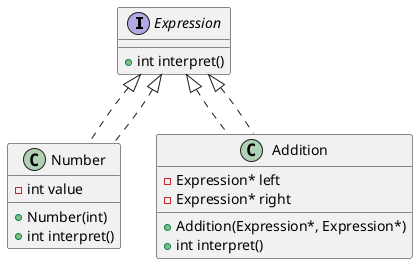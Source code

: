 @startuml
interface Expression {
    +int interpret()
}

class Number implements Expression {
    -int value
    +Number(int)
    +int interpret()
}

class Addition implements Expression {
    -Expression* left
    -Expression* right
    +Addition(Expression*, Expression*)
    +int interpret()
}

Expression <|.. Number
Expression <|.. Addition
@enduml

